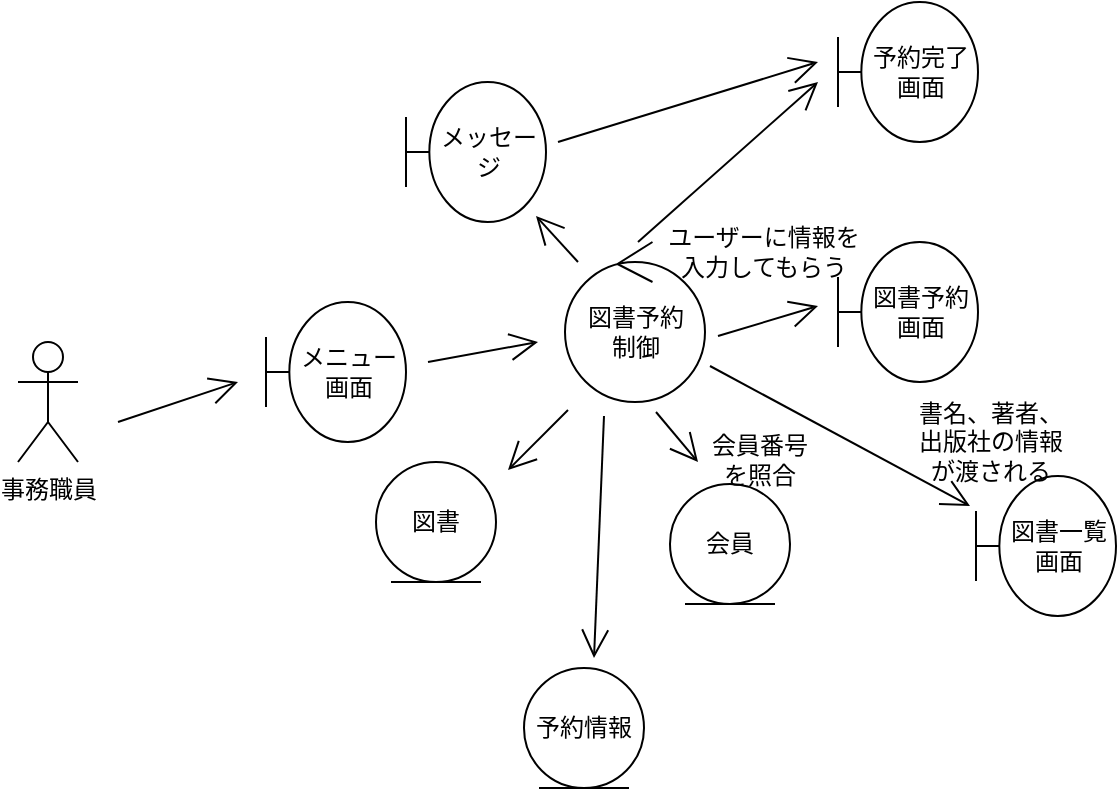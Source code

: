 <mxfile version="28.2.5">
  <diagram id="Go3Am-tnHGSBK9u87tKB" name="ページ1">
    <mxGraphModel dx="1017" dy="1629" grid="1" gridSize="10" guides="1" tooltips="1" connect="1" arrows="1" fold="1" page="1" pageScale="1" pageWidth="827" pageHeight="1169" math="0" shadow="0">
      <root>
        <mxCell id="0" />
        <mxCell id="1" parent="0" />
        <mxCell id="EQFnTfvqxCSxP_mrlIuR-2" value="事務職員" style="shape=umlActor;verticalLabelPosition=bottom;verticalAlign=top;html=1;outlineConnect=0;" vertex="1" parent="1">
          <mxGeometry x="70" y="130" width="30" height="60" as="geometry" />
        </mxCell>
        <mxCell id="EQFnTfvqxCSxP_mrlIuR-3" value="メニュー画面" style="shape=umlBoundary;whiteSpace=wrap;html=1;" vertex="1" parent="1">
          <mxGeometry x="194" y="110" width="70" height="70" as="geometry" />
        </mxCell>
        <mxCell id="EQFnTfvqxCSxP_mrlIuR-4" value="図書予約&lt;div&gt;制御&lt;/div&gt;" style="ellipse;shape=umlControl;whiteSpace=wrap;html=1;" vertex="1" parent="1">
          <mxGeometry x="343.5" y="80" width="70" height="80" as="geometry" />
        </mxCell>
        <mxCell id="EQFnTfvqxCSxP_mrlIuR-5" value="会員" style="ellipse;shape=umlEntity;whiteSpace=wrap;html=1;" vertex="1" parent="1">
          <mxGeometry x="396" y="201" width="60" height="60" as="geometry" />
        </mxCell>
        <mxCell id="EQFnTfvqxCSxP_mrlIuR-6" value="図書予約画面" style="shape=umlBoundary;whiteSpace=wrap;html=1;" vertex="1" parent="1">
          <mxGeometry x="480" y="80" width="70" height="70" as="geometry" />
        </mxCell>
        <mxCell id="EQFnTfvqxCSxP_mrlIuR-7" value="メッセージ" style="shape=umlBoundary;whiteSpace=wrap;html=1;" vertex="1" parent="1">
          <mxGeometry x="264" width="70" height="70" as="geometry" />
        </mxCell>
        <mxCell id="EQFnTfvqxCSxP_mrlIuR-8" value="図書一覧画面" style="shape=umlBoundary;whiteSpace=wrap;html=1;" vertex="1" parent="1">
          <mxGeometry x="549" y="197" width="70" height="70" as="geometry" />
        </mxCell>
        <mxCell id="EQFnTfvqxCSxP_mrlIuR-9" value="予約完了画面" style="shape=umlBoundary;whiteSpace=wrap;html=1;" vertex="1" parent="1">
          <mxGeometry x="480" y="-40" width="70" height="70" as="geometry" />
        </mxCell>
        <mxCell id="EQFnTfvqxCSxP_mrlIuR-10" value="予約情報" style="ellipse;shape=umlEntity;whiteSpace=wrap;html=1;" vertex="1" parent="1">
          <mxGeometry x="323" y="293" width="60" height="60" as="geometry" />
        </mxCell>
        <mxCell id="EQFnTfvqxCSxP_mrlIuR-11" value="図書" style="ellipse;shape=umlEntity;whiteSpace=wrap;html=1;" vertex="1" parent="1">
          <mxGeometry x="249" y="190" width="60" height="60" as="geometry" />
        </mxCell>
        <mxCell id="EQFnTfvqxCSxP_mrlIuR-12" value="" style="endArrow=open;endFill=1;endSize=12;html=1;rounded=0;" edge="1" parent="1">
          <mxGeometry width="160" relative="1" as="geometry">
            <mxPoint x="120" y="170" as="sourcePoint" />
            <mxPoint x="180" y="150" as="targetPoint" />
          </mxGeometry>
        </mxCell>
        <mxCell id="EQFnTfvqxCSxP_mrlIuR-15" value="" style="endArrow=open;endFill=1;endSize=12;html=1;rounded=0;" edge="1" parent="1">
          <mxGeometry width="160" relative="1" as="geometry">
            <mxPoint x="380" y="80" as="sourcePoint" />
            <mxPoint x="470" as="targetPoint" />
          </mxGeometry>
        </mxCell>
        <mxCell id="EQFnTfvqxCSxP_mrlIuR-16" value="" style="endArrow=open;endFill=1;endSize=12;html=1;rounded=0;" edge="1" parent="1">
          <mxGeometry width="160" relative="1" as="geometry">
            <mxPoint x="363" y="167" as="sourcePoint" />
            <mxPoint x="358" y="288" as="targetPoint" />
          </mxGeometry>
        </mxCell>
        <mxCell id="EQFnTfvqxCSxP_mrlIuR-17" value="" style="endArrow=open;endFill=1;endSize=12;html=1;rounded=0;" edge="1" parent="1">
          <mxGeometry width="160" relative="1" as="geometry">
            <mxPoint x="275" y="140" as="sourcePoint" />
            <mxPoint x="330" y="130" as="targetPoint" />
          </mxGeometry>
        </mxCell>
        <mxCell id="EQFnTfvqxCSxP_mrlIuR-18" value="" style="endArrow=open;endFill=1;endSize=12;html=1;rounded=0;" edge="1" parent="1">
          <mxGeometry width="160" relative="1" as="geometry">
            <mxPoint x="416" y="142" as="sourcePoint" />
            <mxPoint x="546" y="212" as="targetPoint" />
          </mxGeometry>
        </mxCell>
        <mxCell id="EQFnTfvqxCSxP_mrlIuR-20" value="" style="endArrow=open;endFill=1;endSize=12;html=1;rounded=0;" edge="1" parent="1">
          <mxGeometry width="160" relative="1" as="geometry">
            <mxPoint x="420" y="127" as="sourcePoint" />
            <mxPoint x="470" y="112" as="targetPoint" />
          </mxGeometry>
        </mxCell>
        <mxCell id="EQFnTfvqxCSxP_mrlIuR-22" value="ユーザーに情報を入力してもらう" style="text;html=1;align=center;verticalAlign=middle;whiteSpace=wrap;rounded=0;" vertex="1" parent="1">
          <mxGeometry x="390" y="70" width="106" height="30" as="geometry" />
        </mxCell>
        <mxCell id="EQFnTfvqxCSxP_mrlIuR-23" value="" style="endArrow=open;endFill=1;endSize=12;html=1;rounded=0;" edge="1" parent="1">
          <mxGeometry width="160" relative="1" as="geometry">
            <mxPoint x="389" y="165" as="sourcePoint" />
            <mxPoint x="410" y="190" as="targetPoint" />
          </mxGeometry>
        </mxCell>
        <mxCell id="EQFnTfvqxCSxP_mrlIuR-24" value="会員番号を照合" style="text;html=1;align=center;verticalAlign=middle;whiteSpace=wrap;rounded=0;" vertex="1" parent="1">
          <mxGeometry x="411" y="174" width="60" height="30" as="geometry" />
        </mxCell>
        <mxCell id="EQFnTfvqxCSxP_mrlIuR-28" value="" style="endArrow=open;endFill=1;endSize=12;html=1;rounded=0;" edge="1" parent="1">
          <mxGeometry width="160" relative="1" as="geometry">
            <mxPoint x="345" y="164" as="sourcePoint" />
            <mxPoint x="315" y="194" as="targetPoint" />
          </mxGeometry>
        </mxCell>
        <mxCell id="EQFnTfvqxCSxP_mrlIuR-30" value="書名、著者、出版社の情報が渡される" style="text;html=1;align=center;verticalAlign=middle;whiteSpace=wrap;rounded=0;" vertex="1" parent="1">
          <mxGeometry x="519" y="155" width="75" height="49" as="geometry" />
        </mxCell>
        <mxCell id="EQFnTfvqxCSxP_mrlIuR-34" value="" style="endArrow=open;endFill=1;endSize=12;html=1;rounded=0;" edge="1" parent="1">
          <mxGeometry width="160" relative="1" as="geometry">
            <mxPoint x="350" y="90" as="sourcePoint" />
            <mxPoint x="329" y="67" as="targetPoint" />
          </mxGeometry>
        </mxCell>
        <mxCell id="EQFnTfvqxCSxP_mrlIuR-36" value="" style="endArrow=open;endFill=1;endSize=12;html=1;rounded=0;" edge="1" parent="1">
          <mxGeometry width="160" relative="1" as="geometry">
            <mxPoint x="340" y="30" as="sourcePoint" />
            <mxPoint x="470" y="-10" as="targetPoint" />
          </mxGeometry>
        </mxCell>
      </root>
    </mxGraphModel>
  </diagram>
</mxfile>
